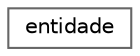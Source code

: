 digraph "Gráfico de Hierarquia de Classes"
{
 // LATEX_PDF_SIZE
  bgcolor="transparent";
  edge [fontname=Helvetica,fontsize=10,labelfontname=Helvetica,labelfontsize=10];
  node [fontname=Helvetica,fontsize=10,shape=box,height=0.2,width=0.4];
  rankdir="LR";
  Node0 [id="Node000000",label="entidade",height=0.2,width=0.4,color="grey40", fillcolor="white", style="filled",URL="$d9/d04/structentidade.html",tooltip="todo elemento do faserio"];
}
